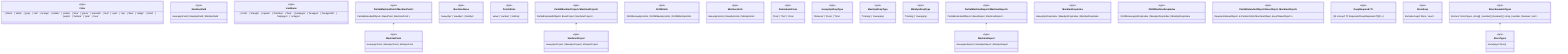 classDiagram
class Color {
  <<type>>
  | 'black'   | 'white'   | 'gray'   | 'red'   | 'orange'   | 'amber'   | 'yellow'   | 'lime'   | 'green'   | 'emerald'   | 'teal'   | 'cyan'   | 'sky'   | 'blue'   | 'indigo'   | 'violet'   | 'purple'   | 'fuchsia'   | 'pink'   | 'rose'
}



class MachineField {
  <<type>>
  HeavydynField | MaxidynField | MinidynField
}



class IconName {
  <<type>>
  | 'circle'   | 'triangle'   | 'square'   | 'rhombus'   | 'flare'   | 'pentagon'   | 'hexagon'   | 'hexagonAlt'   | 'heptagon'   | 'octagon'
}



class MachinePoint {
  <<type>>
  HeavydynPoint | MaxidynPoint | MinidynPoint
}



class PartialMachinePoint~MachinePoint~ {
  <<type>>
  PartialExtendedObject#60;   BasePoint,   MachinePoint #62;
}
PartialMachinePoint~MachinePoint~ <.. MachinePoint


class MachineName {
  <<type>>
  'heavydyn' | 'maxidyn' | 'minidyn'
}



class PointsState {
  <<type>>
  'value' | 'number' | 'nothing'
}



class MachineProject {
  <<type>>
  HeavydynProject | MaxidynProject | MinidynProject
}



class PartialMachineProject~MachineProject~ {
  <<type>>
  PartialExtendedObject#60;   BaseProject,   MachineProject #62;
}
PartialMachineProject~MachineProject~ <.. MachineProject


class JSONUnits {
  <<type>>
  JSONHeavydynUnits | JSONMaxidynUnits | JSONMinidynUnits
}



class MachineUnits {
  <<type>>
  HeavydynUnits | MaxidynUnits | MinidynUnits
}



class DataLabelsFrom {
  <<type>>
  'Drop' | 'Test' | 'Zone'
}



class HeavydynDropType {
  <<type>>
  'Distance' | 'Force' | 'Time'
}



class MaxidynDropType {
  <<type>>
  'Training' | 'Averaging'
}



class MinidynDropType {
  <<type>>
  'Training' | 'Averaging'
}



class MachineReport {
  <<type>>
  HeavydynReport | MaxidynReport | MinidynReport
}



class PartialMachineReport~MachineReport~ {
  <<type>>
  PartialExtendedObject#60;   BaseReport,   MachineReport #62;
}
PartialMachineReport~MachineReport~ <.. MachineReport


class MachineDropIndex {
  <<type>>
  HeavydynDropIndex | MaxidynDropIndex | MinidynDropIndex
}



class JSONMachineDropIndex {
  <<type>>
  | JSONHeavydynDropIndex   | MaxidynDropIndex   | MinidynDropIndex
}



class PartialExtendedObject~BaseObject, MachineObject~ {
  <<type>>
  Required#60;BaseObject#62; &   Partial#60;Omit#60;MachineObject, keyof BaseObject#62;#62;
}



class DeepRequired~T~ {
  <<type>>
  #123;   [K in keyof T]: Required#60;DeepRequired#60;T[K]#62;#62; #125;
}



class StoreKeys {
  <<type>>
  Exclude#60;keyof Store, 'save'#62;
}



class StoreTypes {
  <<type>>
  Store[keyof Store]
}



class StoreSaveableTypes {
  <<type>>
  Extract#60;   StoreTypes,   string[] | number[] | boolean[] | string | number | boolean | null #62;
}
StoreSaveableTypes <.. StoreTypes